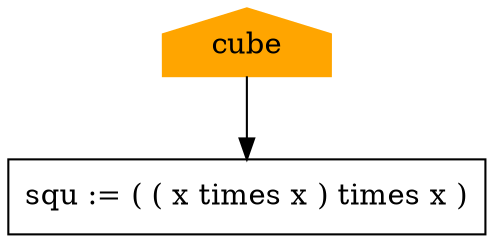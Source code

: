 digraph cubeCFG {
	140625506585504 [label=cube color=orange shape=house style=filled]
	140625506585504 -> 140625506110480
	140625506110480 [label="{squ := ( ( x times x ) times x )}" shape=record]
}
